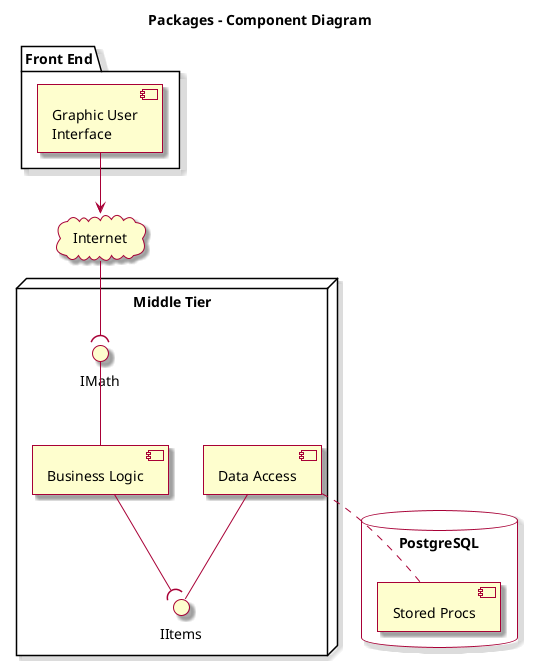 @startuml Packages - Component Diagram

skin rose

title Packages - Component Diagram

package "Front End" {
    component [Graphic User\nInterface] as GUI
}

cloud Internet {
}
 
node "Middle Tier" {
    [Business Logic]
    [Data Access] as DA  
    interface IMath as Math
    interface "IItems" as Items
} 

database "PostgreSQL\n" {
    [Stored Procs]
}

GUI -down-> Internet
Internet -down-( Math
[Business Logic] -up- Math
DA -- Items
[Business Logic] --( Items
DA .. [Stored Procs]

@enduml
